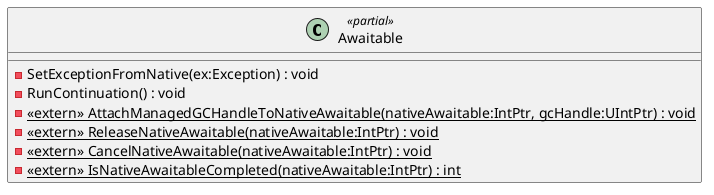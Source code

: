 @startuml
class Awaitable <<partial>> {
    - SetExceptionFromNative(ex:Exception) : void
    - RunContinuation() : void
    - {static} <<extern>> AttachManagedGCHandleToNativeAwaitable(nativeAwaitable:IntPtr, gcHandle:UIntPtr) : void
    - {static} <<extern>> ReleaseNativeAwaitable(nativeAwaitable:IntPtr) : void
    - {static} <<extern>> CancelNativeAwaitable(nativeAwaitable:IntPtr) : void
    - {static} <<extern>> IsNativeAwaitableCompleted(nativeAwaitable:IntPtr) : int
}
@enduml

